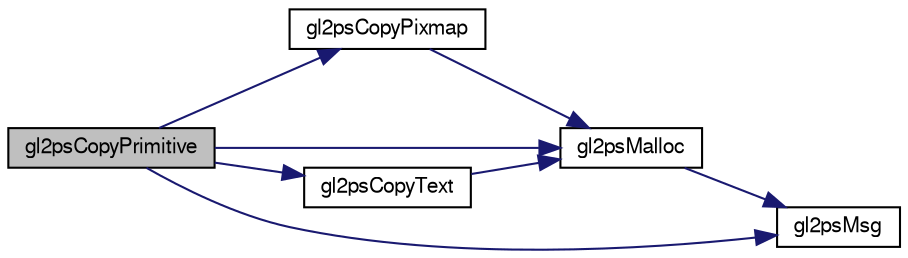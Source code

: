 digraph G
{
  edge [fontname="FreeSans",fontsize="10",labelfontname="FreeSans",labelfontsize="10"];
  node [fontname="FreeSans",fontsize="10",shape=record];
  rankdir="LR";
  Node1 [label="gl2psCopyPrimitive",height=0.2,width=0.4,color="black", fillcolor="grey75", style="filled" fontcolor="black"];
  Node1 -> Node2 [color="midnightblue",fontsize="10",style="solid",fontname="FreeSans"];
  Node2 [label="gl2psCopyPixmap",height=0.2,width=0.4,color="black", fillcolor="white", style="filled",URL="$gl2ps_8c.html#a89e40d0eb0bcb4dc7b3497838af5eef2"];
  Node2 -> Node3 [color="midnightblue",fontsize="10",style="solid",fontname="FreeSans"];
  Node3 [label="gl2psMalloc",height=0.2,width=0.4,color="black", fillcolor="white", style="filled",URL="$gl2ps_8c.html#ae8687abe691957a70d1b0456015e2a4f"];
  Node3 -> Node4 [color="midnightblue",fontsize="10",style="solid",fontname="FreeSans"];
  Node4 [label="gl2psMsg",height=0.2,width=0.4,color="black", fillcolor="white", style="filled",URL="$gl2ps_8c.html#ab2b05dc9c0ad9b295309ef903218908c"];
  Node1 -> Node5 [color="midnightblue",fontsize="10",style="solid",fontname="FreeSans"];
  Node5 [label="gl2psCopyText",height=0.2,width=0.4,color="black", fillcolor="white", style="filled",URL="$gl2ps_8c.html#a933f7519e26e36351e1012977cedde1e"];
  Node5 -> Node3 [color="midnightblue",fontsize="10",style="solid",fontname="FreeSans"];
  Node1 -> Node3 [color="midnightblue",fontsize="10",style="solid",fontname="FreeSans"];
  Node1 -> Node4 [color="midnightblue",fontsize="10",style="solid",fontname="FreeSans"];
}
